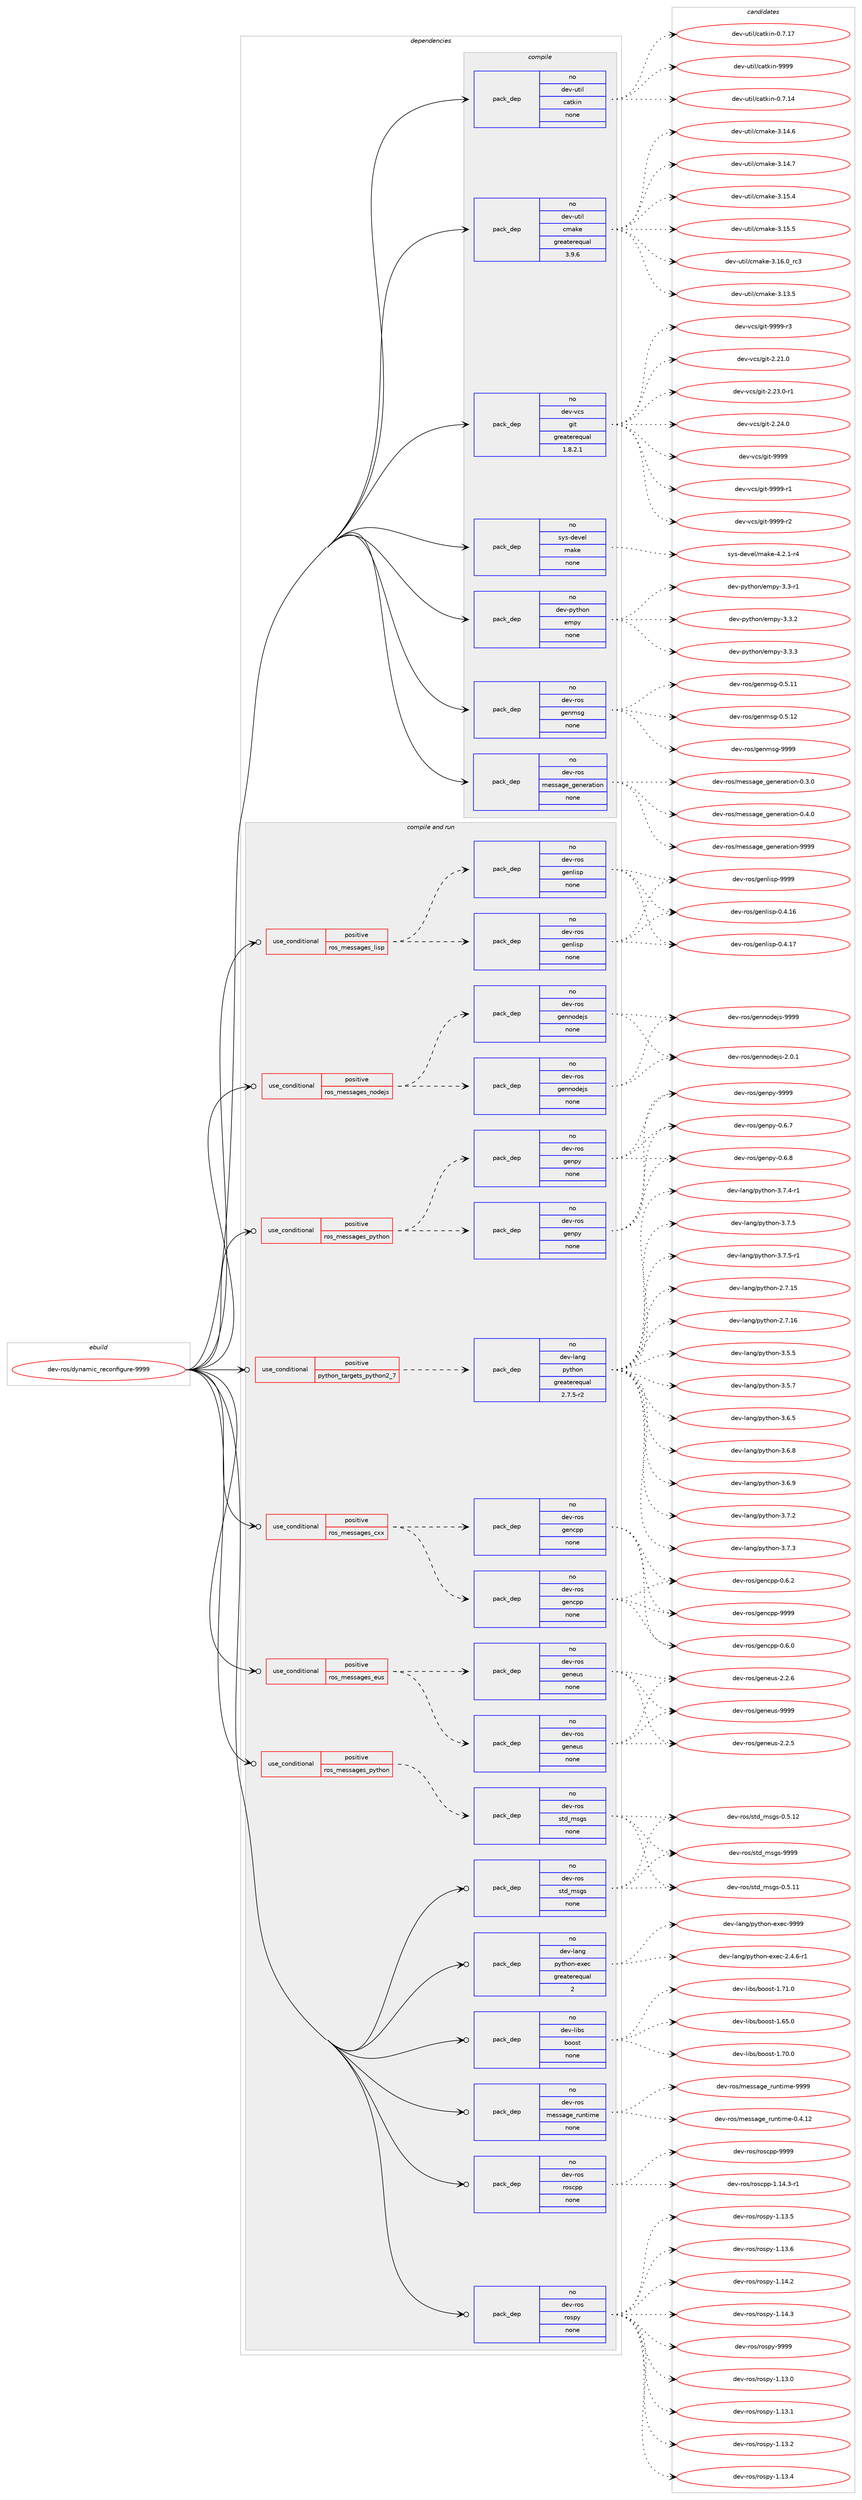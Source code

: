 digraph prolog {

# *************
# Graph options
# *************

newrank=true;
concentrate=true;
compound=true;
graph [rankdir=LR,fontname=Helvetica,fontsize=10,ranksep=1.5];#, ranksep=2.5, nodesep=0.2];
edge  [arrowhead=vee];
node  [fontname=Helvetica,fontsize=10];

# **********
# The ebuild
# **********

subgraph cluster_leftcol {
color=gray;
rank=same;
label=<<i>ebuild</i>>;
id [label="dev-ros/dynamic_reconfigure-9999", color=red, width=4, href="../dev-ros/dynamic_reconfigure-9999.svg"];
}

# ****************
# The dependencies
# ****************

subgraph cluster_midcol {
color=gray;
label=<<i>dependencies</i>>;
subgraph cluster_compile {
fillcolor="#eeeeee";
style=filled;
label=<<i>compile</i>>;
subgraph pack486445 {
dependency651494 [label=<<TABLE BORDER="0" CELLBORDER="1" CELLSPACING="0" CELLPADDING="4" WIDTH="220"><TR><TD ROWSPAN="6" CELLPADDING="30">pack_dep</TD></TR><TR><TD WIDTH="110">no</TD></TR><TR><TD>dev-python</TD></TR><TR><TD>empy</TD></TR><TR><TD>none</TD></TR><TR><TD></TD></TR></TABLE>>, shape=none, color=blue];
}
id:e -> dependency651494:w [weight=20,style="solid",arrowhead="vee"];
subgraph pack486446 {
dependency651495 [label=<<TABLE BORDER="0" CELLBORDER="1" CELLSPACING="0" CELLPADDING="4" WIDTH="220"><TR><TD ROWSPAN="6" CELLPADDING="30">pack_dep</TD></TR><TR><TD WIDTH="110">no</TD></TR><TR><TD>dev-ros</TD></TR><TR><TD>genmsg</TD></TR><TR><TD>none</TD></TR><TR><TD></TD></TR></TABLE>>, shape=none, color=blue];
}
id:e -> dependency651495:w [weight=20,style="solid",arrowhead="vee"];
subgraph pack486447 {
dependency651496 [label=<<TABLE BORDER="0" CELLBORDER="1" CELLSPACING="0" CELLPADDING="4" WIDTH="220"><TR><TD ROWSPAN="6" CELLPADDING="30">pack_dep</TD></TR><TR><TD WIDTH="110">no</TD></TR><TR><TD>dev-ros</TD></TR><TR><TD>message_generation</TD></TR><TR><TD>none</TD></TR><TR><TD></TD></TR></TABLE>>, shape=none, color=blue];
}
id:e -> dependency651496:w [weight=20,style="solid",arrowhead="vee"];
subgraph pack486448 {
dependency651497 [label=<<TABLE BORDER="0" CELLBORDER="1" CELLSPACING="0" CELLPADDING="4" WIDTH="220"><TR><TD ROWSPAN="6" CELLPADDING="30">pack_dep</TD></TR><TR><TD WIDTH="110">no</TD></TR><TR><TD>dev-util</TD></TR><TR><TD>catkin</TD></TR><TR><TD>none</TD></TR><TR><TD></TD></TR></TABLE>>, shape=none, color=blue];
}
id:e -> dependency651497:w [weight=20,style="solid",arrowhead="vee"];
subgraph pack486449 {
dependency651498 [label=<<TABLE BORDER="0" CELLBORDER="1" CELLSPACING="0" CELLPADDING="4" WIDTH="220"><TR><TD ROWSPAN="6" CELLPADDING="30">pack_dep</TD></TR><TR><TD WIDTH="110">no</TD></TR><TR><TD>dev-util</TD></TR><TR><TD>cmake</TD></TR><TR><TD>greaterequal</TD></TR><TR><TD>3.9.6</TD></TR></TABLE>>, shape=none, color=blue];
}
id:e -> dependency651498:w [weight=20,style="solid",arrowhead="vee"];
subgraph pack486450 {
dependency651499 [label=<<TABLE BORDER="0" CELLBORDER="1" CELLSPACING="0" CELLPADDING="4" WIDTH="220"><TR><TD ROWSPAN="6" CELLPADDING="30">pack_dep</TD></TR><TR><TD WIDTH="110">no</TD></TR><TR><TD>dev-vcs</TD></TR><TR><TD>git</TD></TR><TR><TD>greaterequal</TD></TR><TR><TD>1.8.2.1</TD></TR></TABLE>>, shape=none, color=blue];
}
id:e -> dependency651499:w [weight=20,style="solid",arrowhead="vee"];
subgraph pack486451 {
dependency651500 [label=<<TABLE BORDER="0" CELLBORDER="1" CELLSPACING="0" CELLPADDING="4" WIDTH="220"><TR><TD ROWSPAN="6" CELLPADDING="30">pack_dep</TD></TR><TR><TD WIDTH="110">no</TD></TR><TR><TD>sys-devel</TD></TR><TR><TD>make</TD></TR><TR><TD>none</TD></TR><TR><TD></TD></TR></TABLE>>, shape=none, color=blue];
}
id:e -> dependency651500:w [weight=20,style="solid",arrowhead="vee"];
}
subgraph cluster_compileandrun {
fillcolor="#eeeeee";
style=filled;
label=<<i>compile and run</i>>;
subgraph cond153143 {
dependency651501 [label=<<TABLE BORDER="0" CELLBORDER="1" CELLSPACING="0" CELLPADDING="4"><TR><TD ROWSPAN="3" CELLPADDING="10">use_conditional</TD></TR><TR><TD>positive</TD></TR><TR><TD>python_targets_python2_7</TD></TR></TABLE>>, shape=none, color=red];
subgraph pack486452 {
dependency651502 [label=<<TABLE BORDER="0" CELLBORDER="1" CELLSPACING="0" CELLPADDING="4" WIDTH="220"><TR><TD ROWSPAN="6" CELLPADDING="30">pack_dep</TD></TR><TR><TD WIDTH="110">no</TD></TR><TR><TD>dev-lang</TD></TR><TR><TD>python</TD></TR><TR><TD>greaterequal</TD></TR><TR><TD>2.7.5-r2</TD></TR></TABLE>>, shape=none, color=blue];
}
dependency651501:e -> dependency651502:w [weight=20,style="dashed",arrowhead="vee"];
}
id:e -> dependency651501:w [weight=20,style="solid",arrowhead="odotvee"];
subgraph cond153144 {
dependency651503 [label=<<TABLE BORDER="0" CELLBORDER="1" CELLSPACING="0" CELLPADDING="4"><TR><TD ROWSPAN="3" CELLPADDING="10">use_conditional</TD></TR><TR><TD>positive</TD></TR><TR><TD>ros_messages_cxx</TD></TR></TABLE>>, shape=none, color=red];
subgraph pack486453 {
dependency651504 [label=<<TABLE BORDER="0" CELLBORDER="1" CELLSPACING="0" CELLPADDING="4" WIDTH="220"><TR><TD ROWSPAN="6" CELLPADDING="30">pack_dep</TD></TR><TR><TD WIDTH="110">no</TD></TR><TR><TD>dev-ros</TD></TR><TR><TD>gencpp</TD></TR><TR><TD>none</TD></TR><TR><TD></TD></TR></TABLE>>, shape=none, color=blue];
}
dependency651503:e -> dependency651504:w [weight=20,style="dashed",arrowhead="vee"];
subgraph pack486454 {
dependency651505 [label=<<TABLE BORDER="0" CELLBORDER="1" CELLSPACING="0" CELLPADDING="4" WIDTH="220"><TR><TD ROWSPAN="6" CELLPADDING="30">pack_dep</TD></TR><TR><TD WIDTH="110">no</TD></TR><TR><TD>dev-ros</TD></TR><TR><TD>gencpp</TD></TR><TR><TD>none</TD></TR><TR><TD></TD></TR></TABLE>>, shape=none, color=blue];
}
dependency651503:e -> dependency651505:w [weight=20,style="dashed",arrowhead="vee"];
}
id:e -> dependency651503:w [weight=20,style="solid",arrowhead="odotvee"];
subgraph cond153145 {
dependency651506 [label=<<TABLE BORDER="0" CELLBORDER="1" CELLSPACING="0" CELLPADDING="4"><TR><TD ROWSPAN="3" CELLPADDING="10">use_conditional</TD></TR><TR><TD>positive</TD></TR><TR><TD>ros_messages_eus</TD></TR></TABLE>>, shape=none, color=red];
subgraph pack486455 {
dependency651507 [label=<<TABLE BORDER="0" CELLBORDER="1" CELLSPACING="0" CELLPADDING="4" WIDTH="220"><TR><TD ROWSPAN="6" CELLPADDING="30">pack_dep</TD></TR><TR><TD WIDTH="110">no</TD></TR><TR><TD>dev-ros</TD></TR><TR><TD>geneus</TD></TR><TR><TD>none</TD></TR><TR><TD></TD></TR></TABLE>>, shape=none, color=blue];
}
dependency651506:e -> dependency651507:w [weight=20,style="dashed",arrowhead="vee"];
subgraph pack486456 {
dependency651508 [label=<<TABLE BORDER="0" CELLBORDER="1" CELLSPACING="0" CELLPADDING="4" WIDTH="220"><TR><TD ROWSPAN="6" CELLPADDING="30">pack_dep</TD></TR><TR><TD WIDTH="110">no</TD></TR><TR><TD>dev-ros</TD></TR><TR><TD>geneus</TD></TR><TR><TD>none</TD></TR><TR><TD></TD></TR></TABLE>>, shape=none, color=blue];
}
dependency651506:e -> dependency651508:w [weight=20,style="dashed",arrowhead="vee"];
}
id:e -> dependency651506:w [weight=20,style="solid",arrowhead="odotvee"];
subgraph cond153146 {
dependency651509 [label=<<TABLE BORDER="0" CELLBORDER="1" CELLSPACING="0" CELLPADDING="4"><TR><TD ROWSPAN="3" CELLPADDING="10">use_conditional</TD></TR><TR><TD>positive</TD></TR><TR><TD>ros_messages_lisp</TD></TR></TABLE>>, shape=none, color=red];
subgraph pack486457 {
dependency651510 [label=<<TABLE BORDER="0" CELLBORDER="1" CELLSPACING="0" CELLPADDING="4" WIDTH="220"><TR><TD ROWSPAN="6" CELLPADDING="30">pack_dep</TD></TR><TR><TD WIDTH="110">no</TD></TR><TR><TD>dev-ros</TD></TR><TR><TD>genlisp</TD></TR><TR><TD>none</TD></TR><TR><TD></TD></TR></TABLE>>, shape=none, color=blue];
}
dependency651509:e -> dependency651510:w [weight=20,style="dashed",arrowhead="vee"];
subgraph pack486458 {
dependency651511 [label=<<TABLE BORDER="0" CELLBORDER="1" CELLSPACING="0" CELLPADDING="4" WIDTH="220"><TR><TD ROWSPAN="6" CELLPADDING="30">pack_dep</TD></TR><TR><TD WIDTH="110">no</TD></TR><TR><TD>dev-ros</TD></TR><TR><TD>genlisp</TD></TR><TR><TD>none</TD></TR><TR><TD></TD></TR></TABLE>>, shape=none, color=blue];
}
dependency651509:e -> dependency651511:w [weight=20,style="dashed",arrowhead="vee"];
}
id:e -> dependency651509:w [weight=20,style="solid",arrowhead="odotvee"];
subgraph cond153147 {
dependency651512 [label=<<TABLE BORDER="0" CELLBORDER="1" CELLSPACING="0" CELLPADDING="4"><TR><TD ROWSPAN="3" CELLPADDING="10">use_conditional</TD></TR><TR><TD>positive</TD></TR><TR><TD>ros_messages_nodejs</TD></TR></TABLE>>, shape=none, color=red];
subgraph pack486459 {
dependency651513 [label=<<TABLE BORDER="0" CELLBORDER="1" CELLSPACING="0" CELLPADDING="4" WIDTH="220"><TR><TD ROWSPAN="6" CELLPADDING="30">pack_dep</TD></TR><TR><TD WIDTH="110">no</TD></TR><TR><TD>dev-ros</TD></TR><TR><TD>gennodejs</TD></TR><TR><TD>none</TD></TR><TR><TD></TD></TR></TABLE>>, shape=none, color=blue];
}
dependency651512:e -> dependency651513:w [weight=20,style="dashed",arrowhead="vee"];
subgraph pack486460 {
dependency651514 [label=<<TABLE BORDER="0" CELLBORDER="1" CELLSPACING="0" CELLPADDING="4" WIDTH="220"><TR><TD ROWSPAN="6" CELLPADDING="30">pack_dep</TD></TR><TR><TD WIDTH="110">no</TD></TR><TR><TD>dev-ros</TD></TR><TR><TD>gennodejs</TD></TR><TR><TD>none</TD></TR><TR><TD></TD></TR></TABLE>>, shape=none, color=blue];
}
dependency651512:e -> dependency651514:w [weight=20,style="dashed",arrowhead="vee"];
}
id:e -> dependency651512:w [weight=20,style="solid",arrowhead="odotvee"];
subgraph cond153148 {
dependency651515 [label=<<TABLE BORDER="0" CELLBORDER="1" CELLSPACING="0" CELLPADDING="4"><TR><TD ROWSPAN="3" CELLPADDING="10">use_conditional</TD></TR><TR><TD>positive</TD></TR><TR><TD>ros_messages_python</TD></TR></TABLE>>, shape=none, color=red];
subgraph pack486461 {
dependency651516 [label=<<TABLE BORDER="0" CELLBORDER="1" CELLSPACING="0" CELLPADDING="4" WIDTH="220"><TR><TD ROWSPAN="6" CELLPADDING="30">pack_dep</TD></TR><TR><TD WIDTH="110">no</TD></TR><TR><TD>dev-ros</TD></TR><TR><TD>genpy</TD></TR><TR><TD>none</TD></TR><TR><TD></TD></TR></TABLE>>, shape=none, color=blue];
}
dependency651515:e -> dependency651516:w [weight=20,style="dashed",arrowhead="vee"];
subgraph pack486462 {
dependency651517 [label=<<TABLE BORDER="0" CELLBORDER="1" CELLSPACING="0" CELLPADDING="4" WIDTH="220"><TR><TD ROWSPAN="6" CELLPADDING="30">pack_dep</TD></TR><TR><TD WIDTH="110">no</TD></TR><TR><TD>dev-ros</TD></TR><TR><TD>genpy</TD></TR><TR><TD>none</TD></TR><TR><TD></TD></TR></TABLE>>, shape=none, color=blue];
}
dependency651515:e -> dependency651517:w [weight=20,style="dashed",arrowhead="vee"];
}
id:e -> dependency651515:w [weight=20,style="solid",arrowhead="odotvee"];
subgraph cond153149 {
dependency651518 [label=<<TABLE BORDER="0" CELLBORDER="1" CELLSPACING="0" CELLPADDING="4"><TR><TD ROWSPAN="3" CELLPADDING="10">use_conditional</TD></TR><TR><TD>positive</TD></TR><TR><TD>ros_messages_python</TD></TR></TABLE>>, shape=none, color=red];
subgraph pack486463 {
dependency651519 [label=<<TABLE BORDER="0" CELLBORDER="1" CELLSPACING="0" CELLPADDING="4" WIDTH="220"><TR><TD ROWSPAN="6" CELLPADDING="30">pack_dep</TD></TR><TR><TD WIDTH="110">no</TD></TR><TR><TD>dev-ros</TD></TR><TR><TD>std_msgs</TD></TR><TR><TD>none</TD></TR><TR><TD></TD></TR></TABLE>>, shape=none, color=blue];
}
dependency651518:e -> dependency651519:w [weight=20,style="dashed",arrowhead="vee"];
}
id:e -> dependency651518:w [weight=20,style="solid",arrowhead="odotvee"];
subgraph pack486464 {
dependency651520 [label=<<TABLE BORDER="0" CELLBORDER="1" CELLSPACING="0" CELLPADDING="4" WIDTH="220"><TR><TD ROWSPAN="6" CELLPADDING="30">pack_dep</TD></TR><TR><TD WIDTH="110">no</TD></TR><TR><TD>dev-lang</TD></TR><TR><TD>python-exec</TD></TR><TR><TD>greaterequal</TD></TR><TR><TD>2</TD></TR></TABLE>>, shape=none, color=blue];
}
id:e -> dependency651520:w [weight=20,style="solid",arrowhead="odotvee"];
subgraph pack486465 {
dependency651521 [label=<<TABLE BORDER="0" CELLBORDER="1" CELLSPACING="0" CELLPADDING="4" WIDTH="220"><TR><TD ROWSPAN="6" CELLPADDING="30">pack_dep</TD></TR><TR><TD WIDTH="110">no</TD></TR><TR><TD>dev-libs</TD></TR><TR><TD>boost</TD></TR><TR><TD>none</TD></TR><TR><TD></TD></TR></TABLE>>, shape=none, color=blue];
}
id:e -> dependency651521:w [weight=20,style="solid",arrowhead="odotvee"];
subgraph pack486466 {
dependency651522 [label=<<TABLE BORDER="0" CELLBORDER="1" CELLSPACING="0" CELLPADDING="4" WIDTH="220"><TR><TD ROWSPAN="6" CELLPADDING="30">pack_dep</TD></TR><TR><TD WIDTH="110">no</TD></TR><TR><TD>dev-ros</TD></TR><TR><TD>message_runtime</TD></TR><TR><TD>none</TD></TR><TR><TD></TD></TR></TABLE>>, shape=none, color=blue];
}
id:e -> dependency651522:w [weight=20,style="solid",arrowhead="odotvee"];
subgraph pack486467 {
dependency651523 [label=<<TABLE BORDER="0" CELLBORDER="1" CELLSPACING="0" CELLPADDING="4" WIDTH="220"><TR><TD ROWSPAN="6" CELLPADDING="30">pack_dep</TD></TR><TR><TD WIDTH="110">no</TD></TR><TR><TD>dev-ros</TD></TR><TR><TD>roscpp</TD></TR><TR><TD>none</TD></TR><TR><TD></TD></TR></TABLE>>, shape=none, color=blue];
}
id:e -> dependency651523:w [weight=20,style="solid",arrowhead="odotvee"];
subgraph pack486468 {
dependency651524 [label=<<TABLE BORDER="0" CELLBORDER="1" CELLSPACING="0" CELLPADDING="4" WIDTH="220"><TR><TD ROWSPAN="6" CELLPADDING="30">pack_dep</TD></TR><TR><TD WIDTH="110">no</TD></TR><TR><TD>dev-ros</TD></TR><TR><TD>rospy</TD></TR><TR><TD>none</TD></TR><TR><TD></TD></TR></TABLE>>, shape=none, color=blue];
}
id:e -> dependency651524:w [weight=20,style="solid",arrowhead="odotvee"];
subgraph pack486469 {
dependency651525 [label=<<TABLE BORDER="0" CELLBORDER="1" CELLSPACING="0" CELLPADDING="4" WIDTH="220"><TR><TD ROWSPAN="6" CELLPADDING="30">pack_dep</TD></TR><TR><TD WIDTH="110">no</TD></TR><TR><TD>dev-ros</TD></TR><TR><TD>std_msgs</TD></TR><TR><TD>none</TD></TR><TR><TD></TD></TR></TABLE>>, shape=none, color=blue];
}
id:e -> dependency651525:w [weight=20,style="solid",arrowhead="odotvee"];
}
subgraph cluster_run {
fillcolor="#eeeeee";
style=filled;
label=<<i>run</i>>;
}
}

# **************
# The candidates
# **************

subgraph cluster_choices {
rank=same;
color=gray;
label=<<i>candidates</i>>;

subgraph choice486445 {
color=black;
nodesep=1;
choice1001011184511212111610411111047101109112121455146514511449 [label="dev-python/empy-3.3-r1", color=red, width=4,href="../dev-python/empy-3.3-r1.svg"];
choice1001011184511212111610411111047101109112121455146514650 [label="dev-python/empy-3.3.2", color=red, width=4,href="../dev-python/empy-3.3.2.svg"];
choice1001011184511212111610411111047101109112121455146514651 [label="dev-python/empy-3.3.3", color=red, width=4,href="../dev-python/empy-3.3.3.svg"];
dependency651494:e -> choice1001011184511212111610411111047101109112121455146514511449:w [style=dotted,weight="100"];
dependency651494:e -> choice1001011184511212111610411111047101109112121455146514650:w [style=dotted,weight="100"];
dependency651494:e -> choice1001011184511212111610411111047101109112121455146514651:w [style=dotted,weight="100"];
}
subgraph choice486446 {
color=black;
nodesep=1;
choice100101118451141111154710310111010911510345484653464949 [label="dev-ros/genmsg-0.5.11", color=red, width=4,href="../dev-ros/genmsg-0.5.11.svg"];
choice100101118451141111154710310111010911510345484653464950 [label="dev-ros/genmsg-0.5.12", color=red, width=4,href="../dev-ros/genmsg-0.5.12.svg"];
choice10010111845114111115471031011101091151034557575757 [label="dev-ros/genmsg-9999", color=red, width=4,href="../dev-ros/genmsg-9999.svg"];
dependency651495:e -> choice100101118451141111154710310111010911510345484653464949:w [style=dotted,weight="100"];
dependency651495:e -> choice100101118451141111154710310111010911510345484653464950:w [style=dotted,weight="100"];
dependency651495:e -> choice10010111845114111115471031011101091151034557575757:w [style=dotted,weight="100"];
}
subgraph choice486447 {
color=black;
nodesep=1;
choice1001011184511411111547109101115115971031019510310111010111497116105111110454846514648 [label="dev-ros/message_generation-0.3.0", color=red, width=4,href="../dev-ros/message_generation-0.3.0.svg"];
choice1001011184511411111547109101115115971031019510310111010111497116105111110454846524648 [label="dev-ros/message_generation-0.4.0", color=red, width=4,href="../dev-ros/message_generation-0.4.0.svg"];
choice10010111845114111115471091011151159710310195103101110101114971161051111104557575757 [label="dev-ros/message_generation-9999", color=red, width=4,href="../dev-ros/message_generation-9999.svg"];
dependency651496:e -> choice1001011184511411111547109101115115971031019510310111010111497116105111110454846514648:w [style=dotted,weight="100"];
dependency651496:e -> choice1001011184511411111547109101115115971031019510310111010111497116105111110454846524648:w [style=dotted,weight="100"];
dependency651496:e -> choice10010111845114111115471091011151159710310195103101110101114971161051111104557575757:w [style=dotted,weight="100"];
}
subgraph choice486448 {
color=black;
nodesep=1;
choice1001011184511711610510847999711610710511045484655464952 [label="dev-util/catkin-0.7.14", color=red, width=4,href="../dev-util/catkin-0.7.14.svg"];
choice1001011184511711610510847999711610710511045484655464955 [label="dev-util/catkin-0.7.17", color=red, width=4,href="../dev-util/catkin-0.7.17.svg"];
choice100101118451171161051084799971161071051104557575757 [label="dev-util/catkin-9999", color=red, width=4,href="../dev-util/catkin-9999.svg"];
dependency651497:e -> choice1001011184511711610510847999711610710511045484655464952:w [style=dotted,weight="100"];
dependency651497:e -> choice1001011184511711610510847999711610710511045484655464955:w [style=dotted,weight="100"];
dependency651497:e -> choice100101118451171161051084799971161071051104557575757:w [style=dotted,weight="100"];
}
subgraph choice486449 {
color=black;
nodesep=1;
choice1001011184511711610510847991099710710145514649514653 [label="dev-util/cmake-3.13.5", color=red, width=4,href="../dev-util/cmake-3.13.5.svg"];
choice1001011184511711610510847991099710710145514649524654 [label="dev-util/cmake-3.14.6", color=red, width=4,href="../dev-util/cmake-3.14.6.svg"];
choice1001011184511711610510847991099710710145514649524655 [label="dev-util/cmake-3.14.7", color=red, width=4,href="../dev-util/cmake-3.14.7.svg"];
choice1001011184511711610510847991099710710145514649534652 [label="dev-util/cmake-3.15.4", color=red, width=4,href="../dev-util/cmake-3.15.4.svg"];
choice1001011184511711610510847991099710710145514649534653 [label="dev-util/cmake-3.15.5", color=red, width=4,href="../dev-util/cmake-3.15.5.svg"];
choice1001011184511711610510847991099710710145514649544648951149951 [label="dev-util/cmake-3.16.0_rc3", color=red, width=4,href="../dev-util/cmake-3.16.0_rc3.svg"];
dependency651498:e -> choice1001011184511711610510847991099710710145514649514653:w [style=dotted,weight="100"];
dependency651498:e -> choice1001011184511711610510847991099710710145514649524654:w [style=dotted,weight="100"];
dependency651498:e -> choice1001011184511711610510847991099710710145514649524655:w [style=dotted,weight="100"];
dependency651498:e -> choice1001011184511711610510847991099710710145514649534652:w [style=dotted,weight="100"];
dependency651498:e -> choice1001011184511711610510847991099710710145514649534653:w [style=dotted,weight="100"];
dependency651498:e -> choice1001011184511711610510847991099710710145514649544648951149951:w [style=dotted,weight="100"];
}
subgraph choice486450 {
color=black;
nodesep=1;
choice10010111845118991154710310511645504650494648 [label="dev-vcs/git-2.21.0", color=red, width=4,href="../dev-vcs/git-2.21.0.svg"];
choice100101118451189911547103105116455046505146484511449 [label="dev-vcs/git-2.23.0-r1", color=red, width=4,href="../dev-vcs/git-2.23.0-r1.svg"];
choice10010111845118991154710310511645504650524648 [label="dev-vcs/git-2.24.0", color=red, width=4,href="../dev-vcs/git-2.24.0.svg"];
choice1001011184511899115471031051164557575757 [label="dev-vcs/git-9999", color=red, width=4,href="../dev-vcs/git-9999.svg"];
choice10010111845118991154710310511645575757574511449 [label="dev-vcs/git-9999-r1", color=red, width=4,href="../dev-vcs/git-9999-r1.svg"];
choice10010111845118991154710310511645575757574511450 [label="dev-vcs/git-9999-r2", color=red, width=4,href="../dev-vcs/git-9999-r2.svg"];
choice10010111845118991154710310511645575757574511451 [label="dev-vcs/git-9999-r3", color=red, width=4,href="../dev-vcs/git-9999-r3.svg"];
dependency651499:e -> choice10010111845118991154710310511645504650494648:w [style=dotted,weight="100"];
dependency651499:e -> choice100101118451189911547103105116455046505146484511449:w [style=dotted,weight="100"];
dependency651499:e -> choice10010111845118991154710310511645504650524648:w [style=dotted,weight="100"];
dependency651499:e -> choice1001011184511899115471031051164557575757:w [style=dotted,weight="100"];
dependency651499:e -> choice10010111845118991154710310511645575757574511449:w [style=dotted,weight="100"];
dependency651499:e -> choice10010111845118991154710310511645575757574511450:w [style=dotted,weight="100"];
dependency651499:e -> choice10010111845118991154710310511645575757574511451:w [style=dotted,weight="100"];
}
subgraph choice486451 {
color=black;
nodesep=1;
choice1151211154510010111810110847109971071014552465046494511452 [label="sys-devel/make-4.2.1-r4", color=red, width=4,href="../sys-devel/make-4.2.1-r4.svg"];
dependency651500:e -> choice1151211154510010111810110847109971071014552465046494511452:w [style=dotted,weight="100"];
}
subgraph choice486452 {
color=black;
nodesep=1;
choice10010111845108971101034711212111610411111045504655464953 [label="dev-lang/python-2.7.15", color=red, width=4,href="../dev-lang/python-2.7.15.svg"];
choice10010111845108971101034711212111610411111045504655464954 [label="dev-lang/python-2.7.16", color=red, width=4,href="../dev-lang/python-2.7.16.svg"];
choice100101118451089711010347112121116104111110455146534653 [label="dev-lang/python-3.5.5", color=red, width=4,href="../dev-lang/python-3.5.5.svg"];
choice100101118451089711010347112121116104111110455146534655 [label="dev-lang/python-3.5.7", color=red, width=4,href="../dev-lang/python-3.5.7.svg"];
choice100101118451089711010347112121116104111110455146544653 [label="dev-lang/python-3.6.5", color=red, width=4,href="../dev-lang/python-3.6.5.svg"];
choice100101118451089711010347112121116104111110455146544656 [label="dev-lang/python-3.6.8", color=red, width=4,href="../dev-lang/python-3.6.8.svg"];
choice100101118451089711010347112121116104111110455146544657 [label="dev-lang/python-3.6.9", color=red, width=4,href="../dev-lang/python-3.6.9.svg"];
choice100101118451089711010347112121116104111110455146554650 [label="dev-lang/python-3.7.2", color=red, width=4,href="../dev-lang/python-3.7.2.svg"];
choice100101118451089711010347112121116104111110455146554651 [label="dev-lang/python-3.7.3", color=red, width=4,href="../dev-lang/python-3.7.3.svg"];
choice1001011184510897110103471121211161041111104551465546524511449 [label="dev-lang/python-3.7.4-r1", color=red, width=4,href="../dev-lang/python-3.7.4-r1.svg"];
choice100101118451089711010347112121116104111110455146554653 [label="dev-lang/python-3.7.5", color=red, width=4,href="../dev-lang/python-3.7.5.svg"];
choice1001011184510897110103471121211161041111104551465546534511449 [label="dev-lang/python-3.7.5-r1", color=red, width=4,href="../dev-lang/python-3.7.5-r1.svg"];
dependency651502:e -> choice10010111845108971101034711212111610411111045504655464953:w [style=dotted,weight="100"];
dependency651502:e -> choice10010111845108971101034711212111610411111045504655464954:w [style=dotted,weight="100"];
dependency651502:e -> choice100101118451089711010347112121116104111110455146534653:w [style=dotted,weight="100"];
dependency651502:e -> choice100101118451089711010347112121116104111110455146534655:w [style=dotted,weight="100"];
dependency651502:e -> choice100101118451089711010347112121116104111110455146544653:w [style=dotted,weight="100"];
dependency651502:e -> choice100101118451089711010347112121116104111110455146544656:w [style=dotted,weight="100"];
dependency651502:e -> choice100101118451089711010347112121116104111110455146544657:w [style=dotted,weight="100"];
dependency651502:e -> choice100101118451089711010347112121116104111110455146554650:w [style=dotted,weight="100"];
dependency651502:e -> choice100101118451089711010347112121116104111110455146554651:w [style=dotted,weight="100"];
dependency651502:e -> choice1001011184510897110103471121211161041111104551465546524511449:w [style=dotted,weight="100"];
dependency651502:e -> choice100101118451089711010347112121116104111110455146554653:w [style=dotted,weight="100"];
dependency651502:e -> choice1001011184510897110103471121211161041111104551465546534511449:w [style=dotted,weight="100"];
}
subgraph choice486453 {
color=black;
nodesep=1;
choice100101118451141111154710310111099112112454846544648 [label="dev-ros/gencpp-0.6.0", color=red, width=4,href="../dev-ros/gencpp-0.6.0.svg"];
choice100101118451141111154710310111099112112454846544650 [label="dev-ros/gencpp-0.6.2", color=red, width=4,href="../dev-ros/gencpp-0.6.2.svg"];
choice1001011184511411111547103101110991121124557575757 [label="dev-ros/gencpp-9999", color=red, width=4,href="../dev-ros/gencpp-9999.svg"];
dependency651504:e -> choice100101118451141111154710310111099112112454846544648:w [style=dotted,weight="100"];
dependency651504:e -> choice100101118451141111154710310111099112112454846544650:w [style=dotted,weight="100"];
dependency651504:e -> choice1001011184511411111547103101110991121124557575757:w [style=dotted,weight="100"];
}
subgraph choice486454 {
color=black;
nodesep=1;
choice100101118451141111154710310111099112112454846544648 [label="dev-ros/gencpp-0.6.0", color=red, width=4,href="../dev-ros/gencpp-0.6.0.svg"];
choice100101118451141111154710310111099112112454846544650 [label="dev-ros/gencpp-0.6.2", color=red, width=4,href="../dev-ros/gencpp-0.6.2.svg"];
choice1001011184511411111547103101110991121124557575757 [label="dev-ros/gencpp-9999", color=red, width=4,href="../dev-ros/gencpp-9999.svg"];
dependency651505:e -> choice100101118451141111154710310111099112112454846544648:w [style=dotted,weight="100"];
dependency651505:e -> choice100101118451141111154710310111099112112454846544650:w [style=dotted,weight="100"];
dependency651505:e -> choice1001011184511411111547103101110991121124557575757:w [style=dotted,weight="100"];
}
subgraph choice486455 {
color=black;
nodesep=1;
choice1001011184511411111547103101110101117115455046504653 [label="dev-ros/geneus-2.2.5", color=red, width=4,href="../dev-ros/geneus-2.2.5.svg"];
choice1001011184511411111547103101110101117115455046504654 [label="dev-ros/geneus-2.2.6", color=red, width=4,href="../dev-ros/geneus-2.2.6.svg"];
choice10010111845114111115471031011101011171154557575757 [label="dev-ros/geneus-9999", color=red, width=4,href="../dev-ros/geneus-9999.svg"];
dependency651507:e -> choice1001011184511411111547103101110101117115455046504653:w [style=dotted,weight="100"];
dependency651507:e -> choice1001011184511411111547103101110101117115455046504654:w [style=dotted,weight="100"];
dependency651507:e -> choice10010111845114111115471031011101011171154557575757:w [style=dotted,weight="100"];
}
subgraph choice486456 {
color=black;
nodesep=1;
choice1001011184511411111547103101110101117115455046504653 [label="dev-ros/geneus-2.2.5", color=red, width=4,href="../dev-ros/geneus-2.2.5.svg"];
choice1001011184511411111547103101110101117115455046504654 [label="dev-ros/geneus-2.2.6", color=red, width=4,href="../dev-ros/geneus-2.2.6.svg"];
choice10010111845114111115471031011101011171154557575757 [label="dev-ros/geneus-9999", color=red, width=4,href="../dev-ros/geneus-9999.svg"];
dependency651508:e -> choice1001011184511411111547103101110101117115455046504653:w [style=dotted,weight="100"];
dependency651508:e -> choice1001011184511411111547103101110101117115455046504654:w [style=dotted,weight="100"];
dependency651508:e -> choice10010111845114111115471031011101011171154557575757:w [style=dotted,weight="100"];
}
subgraph choice486457 {
color=black;
nodesep=1;
choice100101118451141111154710310111010810511511245484652464954 [label="dev-ros/genlisp-0.4.16", color=red, width=4,href="../dev-ros/genlisp-0.4.16.svg"];
choice100101118451141111154710310111010810511511245484652464955 [label="dev-ros/genlisp-0.4.17", color=red, width=4,href="../dev-ros/genlisp-0.4.17.svg"];
choice10010111845114111115471031011101081051151124557575757 [label="dev-ros/genlisp-9999", color=red, width=4,href="../dev-ros/genlisp-9999.svg"];
dependency651510:e -> choice100101118451141111154710310111010810511511245484652464954:w [style=dotted,weight="100"];
dependency651510:e -> choice100101118451141111154710310111010810511511245484652464955:w [style=dotted,weight="100"];
dependency651510:e -> choice10010111845114111115471031011101081051151124557575757:w [style=dotted,weight="100"];
}
subgraph choice486458 {
color=black;
nodesep=1;
choice100101118451141111154710310111010810511511245484652464954 [label="dev-ros/genlisp-0.4.16", color=red, width=4,href="../dev-ros/genlisp-0.4.16.svg"];
choice100101118451141111154710310111010810511511245484652464955 [label="dev-ros/genlisp-0.4.17", color=red, width=4,href="../dev-ros/genlisp-0.4.17.svg"];
choice10010111845114111115471031011101081051151124557575757 [label="dev-ros/genlisp-9999", color=red, width=4,href="../dev-ros/genlisp-9999.svg"];
dependency651511:e -> choice100101118451141111154710310111010810511511245484652464954:w [style=dotted,weight="100"];
dependency651511:e -> choice100101118451141111154710310111010810511511245484652464955:w [style=dotted,weight="100"];
dependency651511:e -> choice10010111845114111115471031011101081051151124557575757:w [style=dotted,weight="100"];
}
subgraph choice486459 {
color=black;
nodesep=1;
choice1001011184511411111547103101110110111100101106115455046484649 [label="dev-ros/gennodejs-2.0.1", color=red, width=4,href="../dev-ros/gennodejs-2.0.1.svg"];
choice10010111845114111115471031011101101111001011061154557575757 [label="dev-ros/gennodejs-9999", color=red, width=4,href="../dev-ros/gennodejs-9999.svg"];
dependency651513:e -> choice1001011184511411111547103101110110111100101106115455046484649:w [style=dotted,weight="100"];
dependency651513:e -> choice10010111845114111115471031011101101111001011061154557575757:w [style=dotted,weight="100"];
}
subgraph choice486460 {
color=black;
nodesep=1;
choice1001011184511411111547103101110110111100101106115455046484649 [label="dev-ros/gennodejs-2.0.1", color=red, width=4,href="../dev-ros/gennodejs-2.0.1.svg"];
choice10010111845114111115471031011101101111001011061154557575757 [label="dev-ros/gennodejs-9999", color=red, width=4,href="../dev-ros/gennodejs-9999.svg"];
dependency651514:e -> choice1001011184511411111547103101110110111100101106115455046484649:w [style=dotted,weight="100"];
dependency651514:e -> choice10010111845114111115471031011101101111001011061154557575757:w [style=dotted,weight="100"];
}
subgraph choice486461 {
color=black;
nodesep=1;
choice1001011184511411111547103101110112121454846544655 [label="dev-ros/genpy-0.6.7", color=red, width=4,href="../dev-ros/genpy-0.6.7.svg"];
choice1001011184511411111547103101110112121454846544656 [label="dev-ros/genpy-0.6.8", color=red, width=4,href="../dev-ros/genpy-0.6.8.svg"];
choice10010111845114111115471031011101121214557575757 [label="dev-ros/genpy-9999", color=red, width=4,href="../dev-ros/genpy-9999.svg"];
dependency651516:e -> choice1001011184511411111547103101110112121454846544655:w [style=dotted,weight="100"];
dependency651516:e -> choice1001011184511411111547103101110112121454846544656:w [style=dotted,weight="100"];
dependency651516:e -> choice10010111845114111115471031011101121214557575757:w [style=dotted,weight="100"];
}
subgraph choice486462 {
color=black;
nodesep=1;
choice1001011184511411111547103101110112121454846544655 [label="dev-ros/genpy-0.6.7", color=red, width=4,href="../dev-ros/genpy-0.6.7.svg"];
choice1001011184511411111547103101110112121454846544656 [label="dev-ros/genpy-0.6.8", color=red, width=4,href="../dev-ros/genpy-0.6.8.svg"];
choice10010111845114111115471031011101121214557575757 [label="dev-ros/genpy-9999", color=red, width=4,href="../dev-ros/genpy-9999.svg"];
dependency651517:e -> choice1001011184511411111547103101110112121454846544655:w [style=dotted,weight="100"];
dependency651517:e -> choice1001011184511411111547103101110112121454846544656:w [style=dotted,weight="100"];
dependency651517:e -> choice10010111845114111115471031011101121214557575757:w [style=dotted,weight="100"];
}
subgraph choice486463 {
color=black;
nodesep=1;
choice10010111845114111115471151161009510911510311545484653464949 [label="dev-ros/std_msgs-0.5.11", color=red, width=4,href="../dev-ros/std_msgs-0.5.11.svg"];
choice10010111845114111115471151161009510911510311545484653464950 [label="dev-ros/std_msgs-0.5.12", color=red, width=4,href="../dev-ros/std_msgs-0.5.12.svg"];
choice1001011184511411111547115116100951091151031154557575757 [label="dev-ros/std_msgs-9999", color=red, width=4,href="../dev-ros/std_msgs-9999.svg"];
dependency651519:e -> choice10010111845114111115471151161009510911510311545484653464949:w [style=dotted,weight="100"];
dependency651519:e -> choice10010111845114111115471151161009510911510311545484653464950:w [style=dotted,weight="100"];
dependency651519:e -> choice1001011184511411111547115116100951091151031154557575757:w [style=dotted,weight="100"];
}
subgraph choice486464 {
color=black;
nodesep=1;
choice10010111845108971101034711212111610411111045101120101994550465246544511449 [label="dev-lang/python-exec-2.4.6-r1", color=red, width=4,href="../dev-lang/python-exec-2.4.6-r1.svg"];
choice10010111845108971101034711212111610411111045101120101994557575757 [label="dev-lang/python-exec-9999", color=red, width=4,href="../dev-lang/python-exec-9999.svg"];
dependency651520:e -> choice10010111845108971101034711212111610411111045101120101994550465246544511449:w [style=dotted,weight="100"];
dependency651520:e -> choice10010111845108971101034711212111610411111045101120101994557575757:w [style=dotted,weight="100"];
}
subgraph choice486465 {
color=black;
nodesep=1;
choice1001011184510810598115479811111111511645494654534648 [label="dev-libs/boost-1.65.0", color=red, width=4,href="../dev-libs/boost-1.65.0.svg"];
choice1001011184510810598115479811111111511645494655484648 [label="dev-libs/boost-1.70.0", color=red, width=4,href="../dev-libs/boost-1.70.0.svg"];
choice1001011184510810598115479811111111511645494655494648 [label="dev-libs/boost-1.71.0", color=red, width=4,href="../dev-libs/boost-1.71.0.svg"];
dependency651521:e -> choice1001011184510810598115479811111111511645494654534648:w [style=dotted,weight="100"];
dependency651521:e -> choice1001011184510810598115479811111111511645494655484648:w [style=dotted,weight="100"];
dependency651521:e -> choice1001011184510810598115479811111111511645494655494648:w [style=dotted,weight="100"];
}
subgraph choice486466 {
color=black;
nodesep=1;
choice1001011184511411111547109101115115971031019511411711011610510910145484652464950 [label="dev-ros/message_runtime-0.4.12", color=red, width=4,href="../dev-ros/message_runtime-0.4.12.svg"];
choice100101118451141111154710910111511597103101951141171101161051091014557575757 [label="dev-ros/message_runtime-9999", color=red, width=4,href="../dev-ros/message_runtime-9999.svg"];
dependency651522:e -> choice1001011184511411111547109101115115971031019511411711011610510910145484652464950:w [style=dotted,weight="100"];
dependency651522:e -> choice100101118451141111154710910111511597103101951141171101161051091014557575757:w [style=dotted,weight="100"];
}
subgraph choice486467 {
color=black;
nodesep=1;
choice100101118451141111154711411111599112112454946495246514511449 [label="dev-ros/roscpp-1.14.3-r1", color=red, width=4,href="../dev-ros/roscpp-1.14.3-r1.svg"];
choice1001011184511411111547114111115991121124557575757 [label="dev-ros/roscpp-9999", color=red, width=4,href="../dev-ros/roscpp-9999.svg"];
dependency651523:e -> choice100101118451141111154711411111599112112454946495246514511449:w [style=dotted,weight="100"];
dependency651523:e -> choice1001011184511411111547114111115991121124557575757:w [style=dotted,weight="100"];
}
subgraph choice486468 {
color=black;
nodesep=1;
choice100101118451141111154711411111511212145494649514648 [label="dev-ros/rospy-1.13.0", color=red, width=4,href="../dev-ros/rospy-1.13.0.svg"];
choice100101118451141111154711411111511212145494649514649 [label="dev-ros/rospy-1.13.1", color=red, width=4,href="../dev-ros/rospy-1.13.1.svg"];
choice100101118451141111154711411111511212145494649514650 [label="dev-ros/rospy-1.13.2", color=red, width=4,href="../dev-ros/rospy-1.13.2.svg"];
choice100101118451141111154711411111511212145494649514652 [label="dev-ros/rospy-1.13.4", color=red, width=4,href="../dev-ros/rospy-1.13.4.svg"];
choice100101118451141111154711411111511212145494649514653 [label="dev-ros/rospy-1.13.5", color=red, width=4,href="../dev-ros/rospy-1.13.5.svg"];
choice100101118451141111154711411111511212145494649514654 [label="dev-ros/rospy-1.13.6", color=red, width=4,href="../dev-ros/rospy-1.13.6.svg"];
choice100101118451141111154711411111511212145494649524650 [label="dev-ros/rospy-1.14.2", color=red, width=4,href="../dev-ros/rospy-1.14.2.svg"];
choice100101118451141111154711411111511212145494649524651 [label="dev-ros/rospy-1.14.3", color=red, width=4,href="../dev-ros/rospy-1.14.3.svg"];
choice10010111845114111115471141111151121214557575757 [label="dev-ros/rospy-9999", color=red, width=4,href="../dev-ros/rospy-9999.svg"];
dependency651524:e -> choice100101118451141111154711411111511212145494649514648:w [style=dotted,weight="100"];
dependency651524:e -> choice100101118451141111154711411111511212145494649514649:w [style=dotted,weight="100"];
dependency651524:e -> choice100101118451141111154711411111511212145494649514650:w [style=dotted,weight="100"];
dependency651524:e -> choice100101118451141111154711411111511212145494649514652:w [style=dotted,weight="100"];
dependency651524:e -> choice100101118451141111154711411111511212145494649514653:w [style=dotted,weight="100"];
dependency651524:e -> choice100101118451141111154711411111511212145494649514654:w [style=dotted,weight="100"];
dependency651524:e -> choice100101118451141111154711411111511212145494649524650:w [style=dotted,weight="100"];
dependency651524:e -> choice100101118451141111154711411111511212145494649524651:w [style=dotted,weight="100"];
dependency651524:e -> choice10010111845114111115471141111151121214557575757:w [style=dotted,weight="100"];
}
subgraph choice486469 {
color=black;
nodesep=1;
choice10010111845114111115471151161009510911510311545484653464949 [label="dev-ros/std_msgs-0.5.11", color=red, width=4,href="../dev-ros/std_msgs-0.5.11.svg"];
choice10010111845114111115471151161009510911510311545484653464950 [label="dev-ros/std_msgs-0.5.12", color=red, width=4,href="../dev-ros/std_msgs-0.5.12.svg"];
choice1001011184511411111547115116100951091151031154557575757 [label="dev-ros/std_msgs-9999", color=red, width=4,href="../dev-ros/std_msgs-9999.svg"];
dependency651525:e -> choice10010111845114111115471151161009510911510311545484653464949:w [style=dotted,weight="100"];
dependency651525:e -> choice10010111845114111115471151161009510911510311545484653464950:w [style=dotted,weight="100"];
dependency651525:e -> choice1001011184511411111547115116100951091151031154557575757:w [style=dotted,weight="100"];
}
}

}
